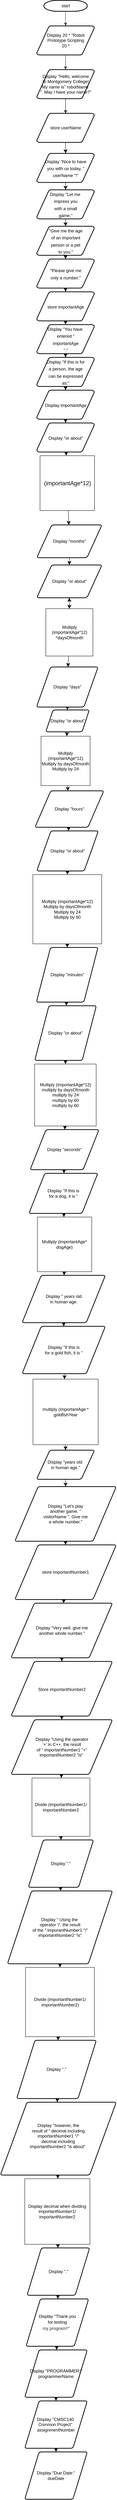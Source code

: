 <mxfile version="21.7.2" type="github">
  <diagram id="6a731a19-8d31-9384-78a2-239565b7b9f0" name="Page-1">
    <mxGraphModel dx="1117" dy="852" grid="1" gridSize="10" guides="1" tooltips="1" connect="1" arrows="1" fold="1" page="1" pageScale="1" pageWidth="1169" pageHeight="827" background="none" math="0" shadow="0">
      <root>
        <mxCell id="0" />
        <mxCell id="1" parent="0" />
        <mxCell id="2" value="start" style="shape=mxgraph.flowchart.terminator;strokeWidth=2;gradientColor=none;gradientDirection=north;fontStyle=0;html=1;fontSize=12;" parent="1" vertex="1">
          <mxGeometry x="260" y="60" width="120" height="30" as="geometry" />
        </mxCell>
        <mxCell id="3" value="Display 20 * &quot;Robot&lt;br&gt;Prototype Scripting&lt;br&gt;20 *" style="shape=mxgraph.flowchart.data;strokeWidth=2;gradientColor=none;gradientDirection=north;fontStyle=0;html=1;" parent="1" vertex="1">
          <mxGeometry x="240.5" y="130" width="159" height="80" as="geometry" />
        </mxCell>
        <mxCell id="gC4LzFrdIr4aGH0hgucV-64" value="" style="edgeStyle=none;curved=1;rounded=0;orthogonalLoop=1;jettySize=auto;html=1;fontSize=12;startSize=8;endSize=8;" edge="1" parent="1" source="4" target="gC4LzFrdIr4aGH0hgucV-43">
          <mxGeometry relative="1" as="geometry" />
        </mxCell>
        <mxCell id="4" value="store userName" style="shape=mxgraph.flowchart.data;strokeWidth=2;gradientColor=none;gradientDirection=north;fontStyle=0;html=1;" parent="1" vertex="1">
          <mxGeometry x="240.5" y="370" width="159" height="80" as="geometry" />
        </mxCell>
        <mxCell id="mlYHUzIxApP0NgxCb431-57" style="edgeStyle=orthogonalEdgeStyle;rounded=0;orthogonalLoop=1;jettySize=auto;html=1;entryX=0.5;entryY=0;entryDx=0;entryDy=0;entryPerimeter=0;" parent="1" source="5" target="4" edge="1">
          <mxGeometry relative="1" as="geometry" />
        </mxCell>
        <mxCell id="5" value="Display &quot;Hello, welcome&lt;br&gt;to Montgomery College!&lt;br&gt;My name is&quot; robotName&amp;nbsp;&lt;br&gt;&quot;. May I have your name?&quot;" style="shape=mxgraph.flowchart.data;strokeWidth=2;gradientColor=none;gradientDirection=north;fontStyle=0;html=1;" parent="1" vertex="1">
          <mxGeometry x="240.5" y="250" width="159" height="80" as="geometry" />
        </mxCell>
        <mxCell id="7" style="fontStyle=1;strokeColor=#003366;strokeWidth=1;html=1;" parent="1" source="2" target="3" edge="1">
          <mxGeometry relative="1" as="geometry" />
        </mxCell>
        <mxCell id="8" style="fontStyle=1;strokeColor=#003366;strokeWidth=1;html=1;" parent="1" source="3" target="5" edge="1">
          <mxGeometry relative="1" as="geometry" />
        </mxCell>
        <mxCell id="gC4LzFrdIr4aGH0hgucV-46" value="" style="edgeStyle=none;curved=1;rounded=0;orthogonalLoop=1;jettySize=auto;html=1;fontSize=12;startSize=8;endSize=8;" edge="1" parent="1" source="gC4LzFrdIr4aGH0hgucV-43" target="gC4LzFrdIr4aGH0hgucV-45">
          <mxGeometry relative="1" as="geometry" />
        </mxCell>
        <mxCell id="gC4LzFrdIr4aGH0hgucV-43" value="&lt;font style=&quot;font-size: 12px;&quot;&gt;Display &quot;Nice to have&lt;br&gt;you with us today, &quot;&lt;br&gt;userName &quot;!&quot;&lt;/font&gt;" style="shape=mxgraph.flowchart.data;strokeWidth=2;gradientColor=none;gradientDirection=north;fontStyle=0;html=1;fontSize=16;" vertex="1" parent="1">
          <mxGeometry x="240.5" y="480" width="159" height="80" as="geometry" />
        </mxCell>
        <mxCell id="gC4LzFrdIr4aGH0hgucV-48" value="" style="edgeStyle=none;curved=1;rounded=0;orthogonalLoop=1;jettySize=auto;html=1;fontSize=12;startSize=8;endSize=8;" edge="1" parent="1" source="gC4LzFrdIr4aGH0hgucV-45" target="gC4LzFrdIr4aGH0hgucV-47">
          <mxGeometry relative="1" as="geometry" />
        </mxCell>
        <mxCell id="gC4LzFrdIr4aGH0hgucV-45" value="&lt;font style=&quot;font-size: 12px;&quot;&gt;Display &quot;Let me&amp;nbsp;&lt;br&gt;impress you&lt;br&gt;with a small&lt;br&gt;game.&quot;&lt;/font&gt;" style="shape=mxgraph.flowchart.data;strokeWidth=2;gradientColor=none;gradientDirection=north;fontStyle=0;html=1;fontSize=16;" vertex="1" parent="1">
          <mxGeometry x="240.5" y="580" width="159" height="80" as="geometry" />
        </mxCell>
        <mxCell id="gC4LzFrdIr4aGH0hgucV-50" value="" style="edgeStyle=none;curved=1;rounded=0;orthogonalLoop=1;jettySize=auto;html=1;fontSize=12;startSize=8;endSize=8;" edge="1" parent="1" source="gC4LzFrdIr4aGH0hgucV-47" target="gC4LzFrdIr4aGH0hgucV-49">
          <mxGeometry relative="1" as="geometry" />
        </mxCell>
        <mxCell id="gC4LzFrdIr4aGH0hgucV-47" value="&lt;font style=&quot;font-size: 12px;&quot;&gt;&quot;Give me the age&lt;br&gt;of an important&lt;br&gt;person or a pet&lt;br&gt;to you.&quot;&lt;/font&gt;" style="shape=mxgraph.flowchart.data;strokeWidth=2;gradientColor=none;gradientDirection=north;fontStyle=0;html=1;fontSize=16;" vertex="1" parent="1">
          <mxGeometry x="240.5" y="680" width="159" height="80" as="geometry" />
        </mxCell>
        <mxCell id="gC4LzFrdIr4aGH0hgucV-52" value="" style="edgeStyle=none;curved=1;rounded=0;orthogonalLoop=1;jettySize=auto;html=1;fontSize=12;startSize=8;endSize=8;" edge="1" parent="1" source="gC4LzFrdIr4aGH0hgucV-49" target="gC4LzFrdIr4aGH0hgucV-51">
          <mxGeometry relative="1" as="geometry" />
        </mxCell>
        <mxCell id="gC4LzFrdIr4aGH0hgucV-49" value="&lt;font style=&quot;font-size: 12px;&quot;&gt;&quot;Please give me&lt;br&gt;only a number:&quot;&lt;/font&gt;" style="shape=mxgraph.flowchart.data;strokeWidth=2;gradientColor=none;gradientDirection=north;fontStyle=0;html=1;fontSize=16;" vertex="1" parent="1">
          <mxGeometry x="240.5" y="770" width="159" height="80" as="geometry" />
        </mxCell>
        <mxCell id="gC4LzFrdIr4aGH0hgucV-54" value="" style="edgeStyle=none;curved=1;rounded=0;orthogonalLoop=1;jettySize=auto;html=1;fontSize=12;startSize=8;endSize=8;" edge="1" parent="1" source="gC4LzFrdIr4aGH0hgucV-51" target="gC4LzFrdIr4aGH0hgucV-53">
          <mxGeometry relative="1" as="geometry" />
        </mxCell>
        <mxCell id="gC4LzFrdIr4aGH0hgucV-51" value="&lt;font style=&quot;font-size: 12px;&quot;&gt;store importantAge&lt;/font&gt;" style="shape=mxgraph.flowchart.data;strokeWidth=2;gradientColor=none;gradientDirection=north;fontStyle=0;html=1;fontSize=16;" vertex="1" parent="1">
          <mxGeometry x="240.5" y="860" width="159" height="80" as="geometry" />
        </mxCell>
        <mxCell id="gC4LzFrdIr4aGH0hgucV-57" value="" style="edgeStyle=none;curved=1;rounded=0;orthogonalLoop=1;jettySize=auto;html=1;fontSize=12;startSize=8;endSize=8;" edge="1" parent="1" source="gC4LzFrdIr4aGH0hgucV-53" target="gC4LzFrdIr4aGH0hgucV-56">
          <mxGeometry relative="1" as="geometry" />
        </mxCell>
        <mxCell id="gC4LzFrdIr4aGH0hgucV-53" value="&lt;font style=&quot;font-size: 12px;&quot;&gt;Display &quot;You have&amp;nbsp;&lt;br&gt;entered &quot;&lt;br&gt;importantAge&lt;br&gt;&quot;.&quot;&lt;/font&gt;" style="shape=mxgraph.flowchart.data;strokeWidth=2;gradientColor=none;gradientDirection=north;fontStyle=0;html=1;fontSize=16;" vertex="1" parent="1">
          <mxGeometry x="240.5" y="950" width="159" height="80" as="geometry" />
        </mxCell>
        <mxCell id="gC4LzFrdIr4aGH0hgucV-59" value="" style="edgeStyle=none;curved=1;rounded=0;orthogonalLoop=1;jettySize=auto;html=1;fontSize=12;startSize=8;endSize=8;" edge="1" parent="1" source="gC4LzFrdIr4aGH0hgucV-56" target="gC4LzFrdIr4aGH0hgucV-58">
          <mxGeometry relative="1" as="geometry" />
        </mxCell>
        <mxCell id="gC4LzFrdIr4aGH0hgucV-56" value="&lt;font style=&quot;font-size: 12px;&quot;&gt;Display &quot;If this is for&lt;br&gt;a person, the age&lt;br&gt;can be expressed&lt;br&gt;as:&quot;&lt;/font&gt;" style="shape=mxgraph.flowchart.data;strokeWidth=2;gradientColor=none;gradientDirection=north;fontStyle=0;html=1;fontSize=16;" vertex="1" parent="1">
          <mxGeometry x="240.5" y="1040" width="159" height="80" as="geometry" />
        </mxCell>
        <mxCell id="gC4LzFrdIr4aGH0hgucV-61" value="" style="edgeStyle=none;curved=1;rounded=0;orthogonalLoop=1;jettySize=auto;html=1;fontSize=12;startSize=8;endSize=8;" edge="1" parent="1" source="gC4LzFrdIr4aGH0hgucV-58" target="gC4LzFrdIr4aGH0hgucV-60">
          <mxGeometry relative="1" as="geometry" />
        </mxCell>
        <mxCell id="gC4LzFrdIr4aGH0hgucV-58" value="&lt;font style=&quot;font-size: 12px;&quot;&gt;Display importantAge&lt;/font&gt;" style="shape=mxgraph.flowchart.data;strokeWidth=2;gradientColor=none;gradientDirection=north;fontStyle=0;html=1;fontSize=16;" vertex="1" parent="1">
          <mxGeometry x="240.5" y="1130" width="159" height="80" as="geometry" />
        </mxCell>
        <mxCell id="gC4LzFrdIr4aGH0hgucV-68" value="" style="edgeStyle=none;curved=1;rounded=0;orthogonalLoop=1;jettySize=auto;html=1;fontSize=12;startSize=8;endSize=8;" edge="1" parent="1" source="gC4LzFrdIr4aGH0hgucV-60" target="gC4LzFrdIr4aGH0hgucV-69">
          <mxGeometry relative="1" as="geometry">
            <mxPoint x="320" y="1420" as="targetPoint" />
          </mxGeometry>
        </mxCell>
        <mxCell id="gC4LzFrdIr4aGH0hgucV-60" value="&lt;font style=&quot;font-size: 12px;&quot;&gt;Display &quot;or about&quot;&lt;/font&gt;" style="shape=mxgraph.flowchart.data;strokeWidth=2;gradientColor=none;gradientDirection=north;fontStyle=0;html=1;fontSize=16;" vertex="1" parent="1">
          <mxGeometry x="240.5" y="1220" width="159" height="80" as="geometry" />
        </mxCell>
        <mxCell id="gC4LzFrdIr4aGH0hgucV-73" value="" style="edgeStyle=none;curved=1;rounded=0;orthogonalLoop=1;jettySize=auto;html=1;fontSize=12;startSize=8;endSize=8;" edge="1" parent="1" source="gC4LzFrdIr4aGH0hgucV-69" target="gC4LzFrdIr4aGH0hgucV-72">
          <mxGeometry relative="1" as="geometry" />
        </mxCell>
        <mxCell id="gC4LzFrdIr4aGH0hgucV-69" value="(importantAge*12)" style="whiteSpace=wrap;html=1;aspect=fixed;fontSize=16;" vertex="1" parent="1">
          <mxGeometry x="249.5" y="1310" width="150.5" height="150.5" as="geometry" />
        </mxCell>
        <mxCell id="gC4LzFrdIr4aGH0hgucV-75" value="" style="edgeStyle=none;curved=1;rounded=0;orthogonalLoop=1;jettySize=auto;html=1;fontSize=12;startSize=8;endSize=8;" edge="1" parent="1" source="gC4LzFrdIr4aGH0hgucV-72" target="gC4LzFrdIr4aGH0hgucV-74">
          <mxGeometry relative="1" as="geometry" />
        </mxCell>
        <mxCell id="gC4LzFrdIr4aGH0hgucV-72" value="Display &quot;months&quot;" style="shape=parallelogram;html=1;strokeWidth=2;perimeter=parallelogramPerimeter;whiteSpace=wrap;rounded=1;arcSize=12;size=0.23;fontSize=12;" vertex="1" parent="1">
          <mxGeometry x="240.5" y="1500" width="180" height="90" as="geometry" />
        </mxCell>
        <mxCell id="gC4LzFrdIr4aGH0hgucV-77" value="" style="edgeStyle=none;curved=1;rounded=0;orthogonalLoop=1;jettySize=auto;html=1;fontSize=12;startSize=8;endSize=8;" edge="1" parent="1" source="gC4LzFrdIr4aGH0hgucV-74" target="gC4LzFrdIr4aGH0hgucV-76">
          <mxGeometry relative="1" as="geometry" />
        </mxCell>
        <mxCell id="gC4LzFrdIr4aGH0hgucV-74" value="Display &quot;or about&quot;" style="shape=parallelogram;html=1;strokeWidth=2;perimeter=parallelogramPerimeter;whiteSpace=wrap;rounded=1;arcSize=12;size=0.23;fontSize=12;" vertex="1" parent="1">
          <mxGeometry x="240.5" y="1610" width="180" height="90" as="geometry" />
        </mxCell>
        <mxCell id="gC4LzFrdIr4aGH0hgucV-81" value="" style="edgeStyle=none;curved=1;rounded=0;orthogonalLoop=1;jettySize=auto;html=1;fontSize=12;startSize=8;endSize=8;" edge="1" parent="1" source="gC4LzFrdIr4aGH0hgucV-76">
          <mxGeometry relative="1" as="geometry">
            <mxPoint x="330.5" y="1700" as="targetPoint" />
          </mxGeometry>
        </mxCell>
        <mxCell id="gC4LzFrdIr4aGH0hgucV-82" value="" style="edgeStyle=none;curved=1;rounded=0;orthogonalLoop=1;jettySize=auto;html=1;fontSize=12;startSize=8;endSize=8;" edge="1" parent="1" source="gC4LzFrdIr4aGH0hgucV-76" target="gC4LzFrdIr4aGH0hgucV-80">
          <mxGeometry relative="1" as="geometry" />
        </mxCell>
        <mxCell id="gC4LzFrdIr4aGH0hgucV-76" value="Multiply&lt;br style=&quot;font-size: 12px;&quot;&gt;(importantAge*12)&lt;br style=&quot;border-color: var(--border-color); font-size: 12px;&quot;&gt;*daysOfmonth" style="whiteSpace=wrap;html=1;aspect=fixed;fontSize=12;" vertex="1" parent="1">
          <mxGeometry x="265.5" y="1730" width="130" height="130" as="geometry" />
        </mxCell>
        <mxCell id="gC4LzFrdIr4aGH0hgucV-84" value="" style="edgeStyle=none;curved=1;rounded=0;orthogonalLoop=1;jettySize=auto;html=1;fontSize=12;startSize=8;endSize=8;" edge="1" parent="1" source="gC4LzFrdIr4aGH0hgucV-80" target="gC4LzFrdIr4aGH0hgucV-83">
          <mxGeometry relative="1" as="geometry" />
        </mxCell>
        <mxCell id="gC4LzFrdIr4aGH0hgucV-80" value="DIsplay &quot;days&quot;" style="shape=parallelogram;html=1;strokeWidth=2;perimeter=parallelogramPerimeter;whiteSpace=wrap;rounded=1;arcSize=12;size=0.23;fontSize=12;" vertex="1" parent="1">
          <mxGeometry x="239.75" y="1890" width="170" height="110" as="geometry" />
        </mxCell>
        <mxCell id="gC4LzFrdIr4aGH0hgucV-87" value="" style="edgeStyle=none;curved=1;rounded=0;orthogonalLoop=1;jettySize=auto;html=1;fontSize=12;startSize=8;endSize=8;" edge="1" parent="1" source="gC4LzFrdIr4aGH0hgucV-83" target="gC4LzFrdIr4aGH0hgucV-85">
          <mxGeometry relative="1" as="geometry" />
        </mxCell>
        <mxCell id="gC4LzFrdIr4aGH0hgucV-83" value="Display &quot;or about&quot;" style="shape=parallelogram;perimeter=parallelogramPerimeter;whiteSpace=wrap;html=1;fixedSize=1;fontSize=12;strokeWidth=2;rounded=1;arcSize=12;" vertex="1" parent="1">
          <mxGeometry x="265.5" y="2008" width="120" height="60" as="geometry" />
        </mxCell>
        <mxCell id="gC4LzFrdIr4aGH0hgucV-89" value="" style="edgeStyle=none;curved=1;rounded=0;orthogonalLoop=1;jettySize=auto;html=1;fontSize=12;startSize=8;endSize=8;" edge="1" parent="1" source="gC4LzFrdIr4aGH0hgucV-85" target="gC4LzFrdIr4aGH0hgucV-88">
          <mxGeometry relative="1" as="geometry" />
        </mxCell>
        <mxCell id="gC4LzFrdIr4aGH0hgucV-85" value="Multiply&lt;br style=&quot;font-size: 12px;&quot;&gt;(importantAge*12) Multiply by daysOfmonth&lt;br style=&quot;font-size: 12px;&quot;&gt;Multiply by 24" style="whiteSpace=wrap;html=1;aspect=fixed;fontSize=12;" vertex="1" parent="1">
          <mxGeometry x="252.25" y="2080" width="135.5" height="135.5" as="geometry" />
        </mxCell>
        <mxCell id="gC4LzFrdIr4aGH0hgucV-91" value="" style="edgeStyle=none;curved=1;rounded=0;orthogonalLoop=1;jettySize=auto;html=1;fontSize=12;startSize=8;endSize=8;" edge="1" parent="1" source="gC4LzFrdIr4aGH0hgucV-88" target="gC4LzFrdIr4aGH0hgucV-90">
          <mxGeometry relative="1" as="geometry" />
        </mxCell>
        <mxCell id="gC4LzFrdIr4aGH0hgucV-88" value="Display &quot;hours&quot;" style="shape=parallelogram;html=1;strokeWidth=2;perimeter=parallelogramPerimeter;whiteSpace=wrap;rounded=1;arcSize=12;size=0.23;fontSize=12;" vertex="1" parent="1">
          <mxGeometry x="235.5" y="2230" width="190" height="100" as="geometry" />
        </mxCell>
        <mxCell id="gC4LzFrdIr4aGH0hgucV-94" value="" style="edgeStyle=none;curved=1;rounded=0;orthogonalLoop=1;jettySize=auto;html=1;fontSize=12;startSize=8;endSize=8;" edge="1" parent="1" source="gC4LzFrdIr4aGH0hgucV-90" target="gC4LzFrdIr4aGH0hgucV-92">
          <mxGeometry relative="1" as="geometry" />
        </mxCell>
        <mxCell id="gC4LzFrdIr4aGH0hgucV-90" value="Display &quot;or about&quot;" style="shape=parallelogram;html=1;strokeWidth=2;perimeter=parallelogramPerimeter;whiteSpace=wrap;rounded=1;arcSize=12;size=0.23;fontSize=12;" vertex="1" parent="1">
          <mxGeometry x="240.5" y="2340" width="170" height="110" as="geometry" />
        </mxCell>
        <mxCell id="gC4LzFrdIr4aGH0hgucV-136" value="" style="edgeStyle=none;curved=1;rounded=0;orthogonalLoop=1;jettySize=auto;html=1;fontSize=12;startSize=8;endSize=8;" edge="1" parent="1" source="gC4LzFrdIr4aGH0hgucV-92" target="gC4LzFrdIr4aGH0hgucV-95">
          <mxGeometry relative="1" as="geometry" />
        </mxCell>
        <mxCell id="gC4LzFrdIr4aGH0hgucV-92" value="Multiply (importantAge*12)&lt;br style=&quot;font-size: 12px;&quot;&gt;Multiply by daysOfmonth&lt;br style=&quot;font-size: 12px;&quot;&gt;Multiply by 24&lt;br style=&quot;font-size: 12px;&quot;&gt;Multiply by 60" style="whiteSpace=wrap;html=1;aspect=fixed;fontSize=12;" vertex="1" parent="1">
          <mxGeometry x="229.75" y="2460" width="190" height="190" as="geometry" />
        </mxCell>
        <mxCell id="gC4LzFrdIr4aGH0hgucV-97" value="" style="edgeStyle=none;curved=1;rounded=0;orthogonalLoop=1;jettySize=auto;html=1;fontSize=12;startSize=8;endSize=8;" edge="1" parent="1" source="gC4LzFrdIr4aGH0hgucV-95" target="gC4LzFrdIr4aGH0hgucV-96">
          <mxGeometry relative="1" as="geometry" />
        </mxCell>
        <mxCell id="gC4LzFrdIr4aGH0hgucV-95" value="Display &quot;minutes&quot;" style="shape=parallelogram;html=1;strokeWidth=2;perimeter=parallelogramPerimeter;whiteSpace=wrap;rounded=1;arcSize=12;size=0.23;fontSize=12;" vertex="1" parent="1">
          <mxGeometry x="239.5" y="2660" width="170" height="150" as="geometry" />
        </mxCell>
        <mxCell id="gC4LzFrdIr4aGH0hgucV-137" value="" style="edgeStyle=none;curved=1;rounded=0;orthogonalLoop=1;jettySize=auto;html=1;fontSize=11;startSize=8;endSize=8;" edge="1" parent="1" source="gC4LzFrdIr4aGH0hgucV-96" target="gC4LzFrdIr4aGH0hgucV-98">
          <mxGeometry relative="1" as="geometry" />
        </mxCell>
        <mxCell id="gC4LzFrdIr4aGH0hgucV-96" value="Display &quot;or about&quot;" style="shape=parallelogram;html=1;strokeWidth=2;perimeter=parallelogramPerimeter;whiteSpace=wrap;rounded=1;arcSize=12;size=0.23;fontSize=12;" vertex="1" parent="1">
          <mxGeometry x="235" y="2820" width="170" height="150" as="geometry" />
        </mxCell>
        <mxCell id="gC4LzFrdIr4aGH0hgucV-138" value="" style="edgeStyle=none;curved=1;rounded=0;orthogonalLoop=1;jettySize=auto;html=1;fontSize=11;startSize=8;endSize=8;" edge="1" parent="1" source="gC4LzFrdIr4aGH0hgucV-98" target="gC4LzFrdIr4aGH0hgucV-99">
          <mxGeometry relative="1" as="geometry" />
        </mxCell>
        <mxCell id="gC4LzFrdIr4aGH0hgucV-98" value="Multiply (importantAge*12)&lt;br style=&quot;font-size: 12px;&quot;&gt;multiply by daysOfmonth&lt;br style=&quot;font-size: 12px;&quot;&gt;multiply by 24&lt;br style=&quot;font-size: 12px;&quot;&gt;multiply by 60&lt;br style=&quot;font-size: 12px;&quot;&gt;multiply by 60&lt;br style=&quot;font-size: 12px;&quot;&gt;" style="whiteSpace=wrap;html=1;aspect=fixed;fontSize=12;" vertex="1" parent="1">
          <mxGeometry x="234.5" y="2980" width="170" height="170" as="geometry" />
        </mxCell>
        <mxCell id="gC4LzFrdIr4aGH0hgucV-101" value="" style="edgeStyle=none;curved=1;rounded=0;orthogonalLoop=1;jettySize=auto;html=1;fontSize=12;startSize=8;endSize=8;" edge="1" parent="1" source="gC4LzFrdIr4aGH0hgucV-99" target="gC4LzFrdIr4aGH0hgucV-100">
          <mxGeometry relative="1" as="geometry" />
        </mxCell>
        <mxCell id="gC4LzFrdIr4aGH0hgucV-99" value="Display &quot;seconds&quot;" style="shape=parallelogram;html=1;strokeWidth=2;perimeter=parallelogramPerimeter;whiteSpace=wrap;rounded=1;arcSize=12;size=0.23;fontSize=12;" vertex="1" parent="1">
          <mxGeometry x="222.25" y="3160" width="190" height="110" as="geometry" />
        </mxCell>
        <mxCell id="gC4LzFrdIr4aGH0hgucV-139" value="" style="edgeStyle=none;curved=1;rounded=0;orthogonalLoop=1;jettySize=auto;html=1;fontSize=11;startSize=8;endSize=8;" edge="1" parent="1" source="gC4LzFrdIr4aGH0hgucV-100" target="gC4LzFrdIr4aGH0hgucV-102">
          <mxGeometry relative="1" as="geometry" />
        </mxCell>
        <mxCell id="gC4LzFrdIr4aGH0hgucV-100" value="Display &quot;If this is &lt;br style=&quot;font-size: 12px;&quot;&gt;for a dog, it is &quot;" style="shape=parallelogram;html=1;strokeWidth=2;perimeter=parallelogramPerimeter;whiteSpace=wrap;rounded=1;arcSize=12;size=0.23;fontSize=12;" vertex="1" parent="1">
          <mxGeometry x="219" y="3280" width="190" height="110" as="geometry" />
        </mxCell>
        <mxCell id="gC4LzFrdIr4aGH0hgucV-140" value="" style="edgeStyle=none;curved=1;rounded=0;orthogonalLoop=1;jettySize=auto;html=1;fontSize=12;startSize=8;endSize=8;" edge="1" parent="1" source="gC4LzFrdIr4aGH0hgucV-102" target="gC4LzFrdIr4aGH0hgucV-103">
          <mxGeometry relative="1" as="geometry" />
        </mxCell>
        <mxCell id="gC4LzFrdIr4aGH0hgucV-102" value="Multiply (importantAge* dogAge)" style="whiteSpace=wrap;html=1;aspect=fixed;fontSize=12;" vertex="1" parent="1">
          <mxGeometry x="242.25" y="3400" width="150" height="150" as="geometry" />
        </mxCell>
        <mxCell id="gC4LzFrdIr4aGH0hgucV-105" value="" style="edgeStyle=none;curved=1;rounded=0;orthogonalLoop=1;jettySize=auto;html=1;fontSize=12;startSize=8;endSize=8;" edge="1" parent="1" source="gC4LzFrdIr4aGH0hgucV-103" target="gC4LzFrdIr4aGH0hgucV-104">
          <mxGeometry relative="1" as="geometry" />
        </mxCell>
        <mxCell id="gC4LzFrdIr4aGH0hgucV-103" value="Display &quot; years old &lt;br style=&quot;font-size: 12px;&quot;&gt;in human age." style="shape=parallelogram;html=1;strokeWidth=2;perimeter=parallelogramPerimeter;whiteSpace=wrap;rounded=1;arcSize=12;size=0.23;fontSize=12;" vertex="1" parent="1">
          <mxGeometry x="200" y="3560" width="230" height="130" as="geometry" />
        </mxCell>
        <mxCell id="gC4LzFrdIr4aGH0hgucV-141" value="" style="edgeStyle=none;curved=1;rounded=0;orthogonalLoop=1;jettySize=auto;html=1;fontSize=12;startSize=8;endSize=8;" edge="1" parent="1" source="gC4LzFrdIr4aGH0hgucV-104" target="gC4LzFrdIr4aGH0hgucV-106">
          <mxGeometry relative="1" as="geometry" />
        </mxCell>
        <mxCell id="gC4LzFrdIr4aGH0hgucV-104" value="Display &quot;If this is &lt;br style=&quot;font-size: 12px;&quot;&gt;for a gold fish, it is &quot;" style="shape=parallelogram;html=1;strokeWidth=2;perimeter=parallelogramPerimeter;whiteSpace=wrap;rounded=1;arcSize=12;size=0.23;fontSize=12;" vertex="1" parent="1">
          <mxGeometry x="200" y="3700" width="230" height="130" as="geometry" />
        </mxCell>
        <mxCell id="gC4LzFrdIr4aGH0hgucV-142" value="" style="edgeStyle=none;curved=1;rounded=0;orthogonalLoop=1;jettySize=auto;html=1;fontSize=12;startSize=8;endSize=8;" edge="1" parent="1" source="gC4LzFrdIr4aGH0hgucV-106" target="gC4LzFrdIr4aGH0hgucV-107">
          <mxGeometry relative="1" as="geometry" />
        </mxCell>
        <mxCell id="gC4LzFrdIr4aGH0hgucV-106" value="multiply (importantAge * goldfishYear" style="whiteSpace=wrap;html=1;aspect=fixed;fontSize=12;" vertex="1" parent="1">
          <mxGeometry x="230" y="3845" width="180" height="180" as="geometry" />
        </mxCell>
        <mxCell id="gC4LzFrdIr4aGH0hgucV-109" value="" style="edgeStyle=none;curved=1;rounded=0;orthogonalLoop=1;jettySize=auto;html=1;fontSize=12;startSize=8;endSize=8;" edge="1" parent="1" source="gC4LzFrdIr4aGH0hgucV-107" target="gC4LzFrdIr4aGH0hgucV-108">
          <mxGeometry relative="1" as="geometry" />
        </mxCell>
        <mxCell id="gC4LzFrdIr4aGH0hgucV-107" value="Display &quot;years old&amp;nbsp;&lt;br style=&quot;font-size: 12px;&quot;&gt;in human age.&quot;&lt;br style=&quot;font-size: 12px;&quot;&gt;" style="shape=parallelogram;html=1;strokeWidth=2;perimeter=parallelogramPerimeter;whiteSpace=wrap;rounded=1;arcSize=12;size=0.23;fontSize=12;" vertex="1" parent="1">
          <mxGeometry x="240" y="4040" width="160" height="80" as="geometry" />
        </mxCell>
        <mxCell id="gC4LzFrdIr4aGH0hgucV-111" value="" style="edgeStyle=none;curved=1;rounded=0;orthogonalLoop=1;jettySize=auto;html=1;fontSize=12;startSize=8;endSize=8;" edge="1" parent="1" source="gC4LzFrdIr4aGH0hgucV-108" target="gC4LzFrdIr4aGH0hgucV-110">
          <mxGeometry relative="1" as="geometry" />
        </mxCell>
        <mxCell id="gC4LzFrdIr4aGH0hgucV-108" value="Display &quot;Let&#39;s play&lt;br style=&quot;font-size: 12px;&quot;&gt;another game, &quot;&lt;br style=&quot;font-size: 12px;&quot;&gt;visitorName &quot;. Give me &lt;br style=&quot;font-size: 12px;&quot;&gt;a whole number.&quot;" style="shape=parallelogram;html=1;strokeWidth=2;perimeter=parallelogramPerimeter;whiteSpace=wrap;rounded=1;arcSize=12;size=0.23;fontSize=12;" vertex="1" parent="1">
          <mxGeometry x="180" y="4140" width="280" height="150" as="geometry" />
        </mxCell>
        <mxCell id="gC4LzFrdIr4aGH0hgucV-113" value="" style="edgeStyle=none;curved=1;rounded=0;orthogonalLoop=1;jettySize=auto;html=1;fontSize=12;startSize=8;endSize=8;" edge="1" parent="1" source="gC4LzFrdIr4aGH0hgucV-110" target="gC4LzFrdIr4aGH0hgucV-112">
          <mxGeometry relative="1" as="geometry" />
        </mxCell>
        <mxCell id="gC4LzFrdIr4aGH0hgucV-110" value="store importantNumber1" style="shape=parallelogram;html=1;strokeWidth=2;perimeter=parallelogramPerimeter;whiteSpace=wrap;rounded=1;arcSize=12;size=0.23;fontSize=12;" vertex="1" parent="1">
          <mxGeometry x="180" y="4300" width="280" height="150" as="geometry" />
        </mxCell>
        <mxCell id="gC4LzFrdIr4aGH0hgucV-148" value="" style="edgeStyle=none;curved=1;rounded=0;orthogonalLoop=1;jettySize=auto;html=1;fontSize=12;startSize=8;endSize=8;" edge="1" parent="1" source="gC4LzFrdIr4aGH0hgucV-112" target="gC4LzFrdIr4aGH0hgucV-114">
          <mxGeometry relative="1" as="geometry" />
        </mxCell>
        <mxCell id="gC4LzFrdIr4aGH0hgucV-112" value="Display &quot;Very well. give me&lt;br style=&quot;font-size: 12px;&quot;&gt;another whole number.&quot;" style="shape=parallelogram;html=1;strokeWidth=2;perimeter=parallelogramPerimeter;whiteSpace=wrap;rounded=1;arcSize=12;size=0.23;fontSize=12;" vertex="1" parent="1">
          <mxGeometry x="169.5" y="4460" width="280" height="150" as="geometry" />
        </mxCell>
        <mxCell id="gC4LzFrdIr4aGH0hgucV-117" value="" style="edgeStyle=none;curved=1;rounded=0;orthogonalLoop=1;jettySize=auto;html=1;fontSize=12;startSize=8;endSize=8;" edge="1" parent="1" source="gC4LzFrdIr4aGH0hgucV-114" target="gC4LzFrdIr4aGH0hgucV-116">
          <mxGeometry relative="1" as="geometry" />
        </mxCell>
        <mxCell id="gC4LzFrdIr4aGH0hgucV-114" value="&lt;font style=&quot;font-size: 12px;&quot;&gt;Store importantNumber2&lt;/font&gt;" style="shape=parallelogram;html=1;strokeWidth=2;perimeter=parallelogramPerimeter;whiteSpace=wrap;rounded=1;arcSize=12;size=0.23;fontSize=16;" vertex="1" parent="1">
          <mxGeometry x="169.5" y="4620" width="280" height="150" as="geometry" />
        </mxCell>
        <mxCell id="gC4LzFrdIr4aGH0hgucV-143" value="" style="edgeStyle=none;curved=1;rounded=0;orthogonalLoop=1;jettySize=auto;html=1;fontSize=12;startSize=8;endSize=8;" edge="1" parent="1" source="gC4LzFrdIr4aGH0hgucV-116" target="gC4LzFrdIr4aGH0hgucV-118">
          <mxGeometry relative="1" as="geometry" />
        </mxCell>
        <mxCell id="gC4LzFrdIr4aGH0hgucV-116" value="Display &quot;Using the operator&lt;br style=&quot;font-size: 12px;&quot;&gt;&#39;+&#39; in C++, the result&lt;br style=&quot;font-size: 12px;&quot;&gt;of &quot; importantNumber1 &quot;+&quot;&lt;br style=&quot;font-size: 12px;&quot;&gt;importantNumber2 &quot;is&quot;&amp;nbsp;&lt;br style=&quot;font-size: 12px;&quot;&gt;" style="shape=parallelogram;html=1;strokeWidth=2;perimeter=parallelogramPerimeter;whiteSpace=wrap;rounded=1;arcSize=12;size=0.23;fontSize=12;" vertex="1" parent="1">
          <mxGeometry x="169.5" y="4780" width="280" height="150" as="geometry" />
        </mxCell>
        <mxCell id="gC4LzFrdIr4aGH0hgucV-144" value="" style="edgeStyle=none;curved=1;rounded=0;orthogonalLoop=1;jettySize=auto;html=1;fontSize=12;startSize=8;endSize=8;" edge="1" parent="1" source="gC4LzFrdIr4aGH0hgucV-118" target="gC4LzFrdIr4aGH0hgucV-119">
          <mxGeometry relative="1" as="geometry" />
        </mxCell>
        <mxCell id="gC4LzFrdIr4aGH0hgucV-118" value="Divide (importantNumber1/&lt;br style=&quot;font-size: 12px;&quot;&gt;importantNumber2" style="whiteSpace=wrap;html=1;aspect=fixed;fontSize=12;" vertex="1" parent="1">
          <mxGeometry x="227.25" y="4940" width="160" height="160" as="geometry" />
        </mxCell>
        <mxCell id="gC4LzFrdIr4aGH0hgucV-121" value="" style="edgeStyle=none;curved=1;rounded=0;orthogonalLoop=1;jettySize=auto;html=1;fontSize=12;startSize=8;endSize=8;" edge="1" parent="1" source="gC4LzFrdIr4aGH0hgucV-119" target="gC4LzFrdIr4aGH0hgucV-120">
          <mxGeometry relative="1" as="geometry" />
        </mxCell>
        <mxCell id="gC4LzFrdIr4aGH0hgucV-119" value="Display &quot;.&quot;" style="shape=parallelogram;html=1;strokeWidth=2;perimeter=parallelogramPerimeter;whiteSpace=wrap;rounded=1;arcSize=12;size=0.23;fontSize=12;" vertex="1" parent="1">
          <mxGeometry x="217.25" y="5110" width="180" height="130" as="geometry" />
        </mxCell>
        <mxCell id="gC4LzFrdIr4aGH0hgucV-145" value="" style="edgeStyle=none;curved=1;rounded=0;orthogonalLoop=1;jettySize=auto;html=1;fontSize=12;startSize=8;endSize=8;" edge="1" parent="1" source="gC4LzFrdIr4aGH0hgucV-120" target="gC4LzFrdIr4aGH0hgucV-122">
          <mxGeometry relative="1" as="geometry" />
        </mxCell>
        <mxCell id="gC4LzFrdIr4aGH0hgucV-120" value="Display &quot; Using the&amp;nbsp;&lt;br style=&quot;font-size: 12px;&quot;&gt;operator &#39;/&#39;, the result&lt;br style=&quot;font-size: 12px;&quot;&gt;of the &quot; imporantNumber1 &quot;/&quot;&lt;br style=&quot;font-size: 12px;&quot;&gt;importantNumber2 &quot;is&quot;" style="shape=parallelogram;html=1;strokeWidth=2;perimeter=parallelogramPerimeter;whiteSpace=wrap;rounded=1;arcSize=12;size=0.23;fontSize=12;" vertex="1" parent="1">
          <mxGeometry x="159.5" y="5250" width="290" height="200" as="geometry" />
        </mxCell>
        <mxCell id="gC4LzFrdIr4aGH0hgucV-146" value="" style="edgeStyle=none;curved=1;rounded=0;orthogonalLoop=1;jettySize=auto;html=1;fontSize=12;startSize=8;endSize=8;" edge="1" parent="1" source="gC4LzFrdIr4aGH0hgucV-122" target="gC4LzFrdIr4aGH0hgucV-123">
          <mxGeometry relative="1" as="geometry" />
        </mxCell>
        <mxCell id="gC4LzFrdIr4aGH0hgucV-122" value="Divide (importantNumber1/&lt;br style=&quot;font-size: 12px;&quot;&gt;importantNumber2)" style="whiteSpace=wrap;html=1;aspect=fixed;fontSize=12;" vertex="1" parent="1">
          <mxGeometry x="209.5" y="5460" width="190" height="190" as="geometry" />
        </mxCell>
        <mxCell id="gC4LzFrdIr4aGH0hgucV-125" value="" style="edgeStyle=none;curved=1;rounded=0;orthogonalLoop=1;jettySize=auto;html=1;fontSize=12;startSize=8;endSize=8;" edge="1" parent="1" source="gC4LzFrdIr4aGH0hgucV-123" target="gC4LzFrdIr4aGH0hgucV-124">
          <mxGeometry relative="1" as="geometry" />
        </mxCell>
        <mxCell id="gC4LzFrdIr4aGH0hgucV-123" value="Display &quot;.&quot;" style="shape=parallelogram;html=1;strokeWidth=2;perimeter=parallelogramPerimeter;whiteSpace=wrap;rounded=1;arcSize=12;size=0.23;fontSize=12;" vertex="1" parent="1">
          <mxGeometry x="185" y="5660" width="220" height="160" as="geometry" />
        </mxCell>
        <mxCell id="gC4LzFrdIr4aGH0hgucV-147" value="" style="edgeStyle=none;curved=1;rounded=0;orthogonalLoop=1;jettySize=auto;html=1;fontSize=12;startSize=8;endSize=8;" edge="1" parent="1" source="gC4LzFrdIr4aGH0hgucV-124" target="gC4LzFrdIr4aGH0hgucV-126">
          <mxGeometry relative="1" as="geometry" />
        </mxCell>
        <mxCell id="gC4LzFrdIr4aGH0hgucV-124" value="Display &quot;however, the&lt;br style=&quot;font-size: 12px;&quot;&gt;result of &quot; decimal including&lt;br style=&quot;font-size: 12px;&quot;&gt;importantNumber1 &quot;/&quot;&lt;br style=&quot;font-size: 12px;&quot;&gt;decimal including&lt;br style=&quot;font-size: 12px;&quot;&gt;importantNumber2 &quot;is about&quot;&amp;nbsp;&lt;br style=&quot;font-size: 12px;&quot;&gt;&lt;br style=&quot;font-size: 12px;&quot;&gt;" style="shape=parallelogram;html=1;strokeWidth=2;perimeter=parallelogramPerimeter;whiteSpace=wrap;rounded=1;arcSize=12;size=0.23;fontSize=12;" vertex="1" parent="1">
          <mxGeometry x="140" y="5830" width="320" height="200" as="geometry" />
        </mxCell>
        <mxCell id="gC4LzFrdIr4aGH0hgucV-149" value="" style="edgeStyle=none;curved=1;rounded=0;orthogonalLoop=1;jettySize=auto;html=1;fontSize=12;startSize=8;endSize=8;" edge="1" parent="1" source="gC4LzFrdIr4aGH0hgucV-126" target="gC4LzFrdIr4aGH0hgucV-127">
          <mxGeometry relative="1" as="geometry" />
        </mxCell>
        <mxCell id="gC4LzFrdIr4aGH0hgucV-126" value="Display decimal when dividing importantNumber1/&lt;br style=&quot;font-size: 12px;&quot;&gt;importantNumber2" style="whiteSpace=wrap;html=1;aspect=fixed;fontSize=12;" vertex="1" parent="1">
          <mxGeometry x="207.25" y="6040" width="180" height="180" as="geometry" />
        </mxCell>
        <mxCell id="gC4LzFrdIr4aGH0hgucV-129" value="" style="edgeStyle=none;curved=1;rounded=0;orthogonalLoop=1;jettySize=auto;html=1;fontSize=12;startSize=8;endSize=8;" edge="1" parent="1" source="gC4LzFrdIr4aGH0hgucV-127" target="gC4LzFrdIr4aGH0hgucV-128">
          <mxGeometry relative="1" as="geometry" />
        </mxCell>
        <mxCell id="gC4LzFrdIr4aGH0hgucV-127" value="Display &quot;.&quot;" style="shape=parallelogram;html=1;strokeWidth=2;perimeter=parallelogramPerimeter;whiteSpace=wrap;rounded=1;arcSize=12;size=0.23;fontSize=12;" vertex="1" parent="1">
          <mxGeometry x="213.63" y="6230" width="172.75" height="130" as="geometry" />
        </mxCell>
        <mxCell id="gC4LzFrdIr4aGH0hgucV-131" value="" style="edgeStyle=none;curved=1;rounded=0;orthogonalLoop=1;jettySize=auto;html=1;fontSize=12;startSize=8;endSize=8;" edge="1" parent="1" source="gC4LzFrdIr4aGH0hgucV-128" target="gC4LzFrdIr4aGH0hgucV-130">
          <mxGeometry relative="1" as="geometry" />
        </mxCell>
        <mxCell id="gC4LzFrdIr4aGH0hgucV-128" value="&lt;span style=&quot;margin: 0px; padding: 0px; -webkit-user-select: text; -webkit-user-drag: none; font-size: 12px; -webkit-nbsp-mode: normal !important;&quot; class=&quot;NormalTextRun SCXW53903863 BCX4&quot;&gt;Display &quot;Thank you&lt;br style=&quot;font-size: 12px;&quot;&gt;&lt;div style=&quot;text-align: center; font-size: 12px;&quot;&gt;&lt;span style=&quot;margin: 0px; padding: 0px; -webkit-user-select: text; -webkit-user-drag: none; text-align: left; line-height: 17px; font-size: 12px; -webkit-nbsp-mode: normal !important;&quot; data-ccp-props=&quot;{&amp;quot;201341983&amp;quot;:0,&amp;quot;335559739&amp;quot;:160,&amp;quot;335559740&amp;quot;:240}&quot; class=&quot;EOP SCXW53903863 BCX4&quot;&gt;for testing&lt;/span&gt;&lt;/div&gt;&lt;div style=&quot;text-align: center; font-size: 12px;&quot;&gt;&lt;span style=&quot;margin: 0px; padding: 0px; -webkit-user-select: text; -webkit-user-drag: none; caret-color: rgba(0, 0, 0, 0.847); color: rgba(0, 0, 0, 0.847); text-align: left; font-size: 12px; line-height: 17px; font-family: Calibri, Calibri_EmbeddedFont, Calibri_MSFontService, sans-serif; -webkit-nbsp-mode: normal !important;&quot; data-ccp-props=&quot;{&amp;quot;201341983&amp;quot;:0,&amp;quot;335559739&amp;quot;:160,&amp;quot;335559740&amp;quot;:240}&quot; class=&quot;EOP SCXW53903863 BCX4&quot;&gt;my program!!&quot;&amp;nbsp;&lt;/span&gt;&amp;nbsp;&lt;/div&gt;&lt;/span&gt;" style="shape=parallelogram;html=1;strokeWidth=2;perimeter=parallelogramPerimeter;whiteSpace=wrap;rounded=1;arcSize=12;size=0.23;fontSize=12;" vertex="1" parent="1">
          <mxGeometry x="210.88" y="6370" width="172.75" height="130" as="geometry" />
        </mxCell>
        <mxCell id="gC4LzFrdIr4aGH0hgucV-133" value="" style="edgeStyle=none;curved=1;rounded=0;orthogonalLoop=1;jettySize=auto;html=1;fontSize=12;startSize=8;endSize=8;" edge="1" parent="1" source="gC4LzFrdIr4aGH0hgucV-130" target="gC4LzFrdIr4aGH0hgucV-132">
          <mxGeometry relative="1" as="geometry" />
        </mxCell>
        <mxCell id="gC4LzFrdIr4aGH0hgucV-130" value="Display &quot;PROGRAMMER:&quot;&lt;br style=&quot;font-size: 12px;&quot;&gt;programmerName" style="shape=parallelogram;html=1;strokeWidth=2;perimeter=parallelogramPerimeter;whiteSpace=wrap;rounded=1;arcSize=12;size=0.23;fontSize=12;" vertex="1" parent="1">
          <mxGeometry x="207.25" y="6510" width="172.75" height="130" as="geometry" />
        </mxCell>
        <mxCell id="gC4LzFrdIr4aGH0hgucV-135" value="" style="edgeStyle=none;curved=1;rounded=0;orthogonalLoop=1;jettySize=auto;html=1;fontSize=12;startSize=8;endSize=8;" edge="1" parent="1" source="gC4LzFrdIr4aGH0hgucV-132" target="gC4LzFrdIr4aGH0hgucV-134">
          <mxGeometry relative="1" as="geometry" />
        </mxCell>
        <mxCell id="gC4LzFrdIr4aGH0hgucV-132" value="Display &quot;CMSC140&amp;nbsp;&lt;br style=&quot;font-size: 12px;&quot;&gt;Common Project&quot;&amp;nbsp;&lt;br style=&quot;font-size: 12px;&quot;&gt;assignmentNumber" style="shape=parallelogram;html=1;strokeWidth=2;perimeter=parallelogramPerimeter;whiteSpace=wrap;rounded=1;arcSize=12;size=0.23;fontSize=12;" vertex="1" parent="1">
          <mxGeometry x="207.25" y="6650" width="172.75" height="130" as="geometry" />
        </mxCell>
        <mxCell id="gC4LzFrdIr4aGH0hgucV-134" value="Display &quot;Due Date:&quot;&lt;br style=&quot;font-size: 12px;&quot;&gt;dueDate" style="shape=parallelogram;html=1;strokeWidth=2;perimeter=parallelogramPerimeter;whiteSpace=wrap;rounded=1;arcSize=12;size=0.23;fontSize=12;" vertex="1" parent="1">
          <mxGeometry x="207.25" y="6790" width="172.75" height="130" as="geometry" />
        </mxCell>
        <mxCell id="gC4LzFrdIr4aGH0hgucV-150" style="edgeStyle=none;curved=1;rounded=0;orthogonalLoop=1;jettySize=auto;html=1;exitX=0;exitY=1;exitDx=0;exitDy=0;fontSize=12;startSize=8;endSize=8;" edge="1" parent="1" source="gC4LzFrdIr4aGH0hgucV-90" target="gC4LzFrdIr4aGH0hgucV-90">
          <mxGeometry relative="1" as="geometry" />
        </mxCell>
      </root>
    </mxGraphModel>
  </diagram>
</mxfile>
